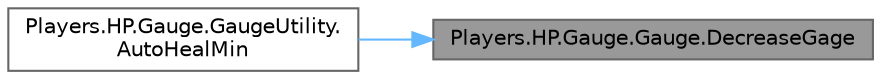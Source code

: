 digraph "Players.HP.Gauge.Gauge.DecreaseGage"
{
 // LATEX_PDF_SIZE
  bgcolor="transparent";
  edge [fontname=Helvetica,fontsize=10,labelfontname=Helvetica,labelfontsize=10];
  node [fontname=Helvetica,fontsize=10,shape=box,height=0.2,width=0.4];
  rankdir="RL";
  Node1 [id="Node000001",label="Players.HP.Gauge.Gauge.DecreaseGage",height=0.2,width=0.4,color="gray40", fillcolor="grey60", style="filled", fontcolor="black",tooltip="ゲージを減らす（ゲージが0以下になったら、ゲージは0となる）"];
  Node1 -> Node2 [id="edge1_Node000001_Node000002",dir="back",color="steelblue1",style="solid",tooltip=" "];
  Node2 [id="Node000002",label="Players.HP.Gauge.GaugeUtility.\lAutoHealMin",height=0.2,width=0.4,color="grey40", fillcolor="white", style="filled",URL="$classPlayers_1_1HP_1_1Gauge_1_1GaugeUtility.html#aa18c6564f8bcf87a68b4b6c25492d74a",tooltip=" "];
}
